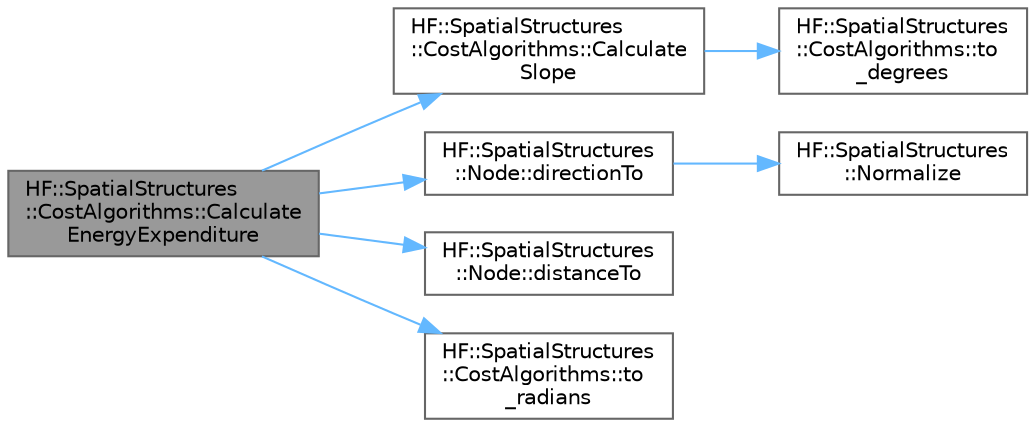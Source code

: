 digraph "HF::SpatialStructures::CostAlgorithms::CalculateEnergyExpenditure"
{
 // LATEX_PDF_SIZE
  bgcolor="transparent";
  edge [fontname=Helvetica,fontsize=10,labelfontname=Helvetica,labelfontsize=10];
  node [fontname=Helvetica,fontsize=10,shape=box,height=0.2,width=0.4];
  rankdir="LR";
  Node1 [label="HF::SpatialStructures\l::CostAlgorithms::Calculate\lEnergyExpenditure",height=0.2,width=0.4,color="gray40", fillcolor="grey60", style="filled", fontcolor="black",tooltip=" "];
  Node1 -> Node2 [color="steelblue1",style="solid"];
  Node2 [label="HF::SpatialStructures\l::CostAlgorithms::Calculate\lSlope",height=0.2,width=0.4,color="grey40", fillcolor="white", style="filled",URL="$a00475.html#ae06eb693d0d7858d7a863fae3a6eee2c",tooltip=" "];
  Node2 -> Node3 [color="steelblue1",style="solid"];
  Node3 [label="HF::SpatialStructures\l::CostAlgorithms::to\l_degrees",height=0.2,width=0.4,color="grey40", fillcolor="white", style="filled",URL="$a00475.html#adee2fb2573f4dbc2e5c7db153dff2694",tooltip=" "];
  Node1 -> Node4 [color="steelblue1",style="solid"];
  Node4 [label="HF::SpatialStructures\l::Node::directionTo",height=0.2,width=0.4,color="grey40", fillcolor="white", style="filled",URL="$a02071.html#ad3f7898ef3178eef0c3579869a7f5c67",tooltip="Get the direction between this node and another node"];
  Node4 -> Node5 [color="steelblue1",style="solid"];
  Node5 [label="HF::SpatialStructures\l::Normalize",height=0.2,width=0.4,color="grey40", fillcolor="white", style="filled",URL="$a00465.html#ad9a8f0f70b3f60ac5cb7889885d851d1",tooltip=" "];
  Node1 -> Node6 [color="steelblue1",style="solid"];
  Node6 [label="HF::SpatialStructures\l::Node::distanceTo",height=0.2,width=0.4,color="grey40", fillcolor="white", style="filled",URL="$a02071.html#abbd66b566460f9557a373b5fbcc30bb1",tooltip="Calculate the distance between this node and n2."];
  Node1 -> Node7 [color="steelblue1",style="solid"];
  Node7 [label="HF::SpatialStructures\l::CostAlgorithms::to\l_radians",height=0.2,width=0.4,color="grey40", fillcolor="white", style="filled",URL="$a00475.html#ae7b446fefe0b9994859f47b85de79039",tooltip=" "];
}
